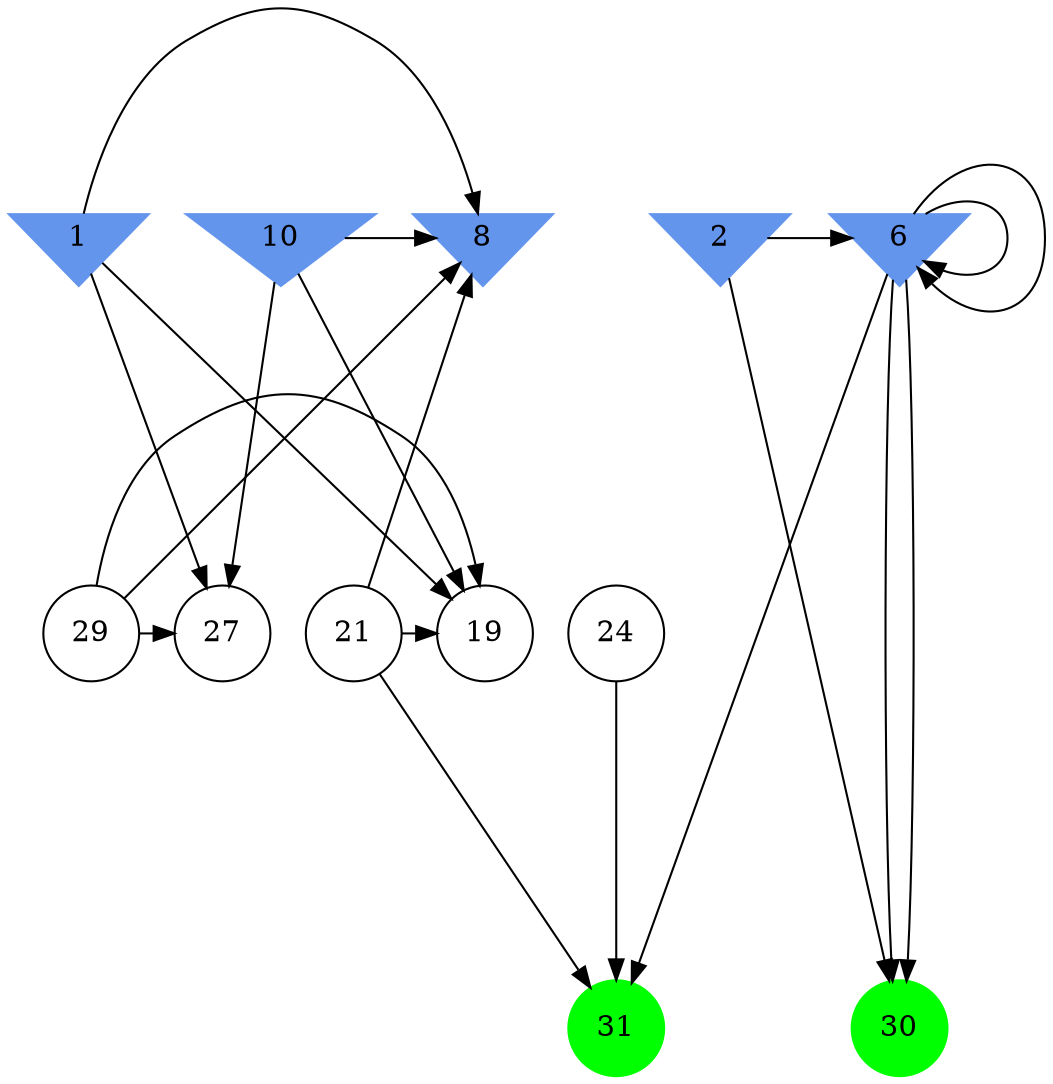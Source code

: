 digraph brain {
	ranksep=2.0;
	1 [shape=invtriangle,style=filled,color=cornflowerblue];
	2 [shape=invtriangle,style=filled,color=cornflowerblue];
	6 [shape=invtriangle,style=filled,color=cornflowerblue];
	8 [shape=invtriangle,style=filled,color=cornflowerblue];
	10 [shape=invtriangle,style=filled,color=cornflowerblue];
	19 [shape=circle,color=black];
	21 [shape=circle,color=black];
	24 [shape=circle,color=black];
	27 [shape=circle,color=black];
	29 [shape=circle,color=black];
	30 [shape=circle,style=filled,color=green];
	31 [shape=circle,style=filled,color=green];
	6	->	31;
	24	->	31;
	21	->	31;
	21	->	19;
	21	->	8;
	6	->	6;
	6	->	30;
	6	->	6;
	6	->	30;
	2	->	6;
	2	->	30;
	29	->	8;
	29	->	19;
	29	->	27;
	10	->	8;
	10	->	19;
	10	->	27;
	1	->	8;
	1	->	19;
	1	->	27;
	{ rank=same; 1; 2; 6; 8; 10; }
	{ rank=same; 19; 21; 24; 27; 29; }
	{ rank=same; 30; 31; }
}
